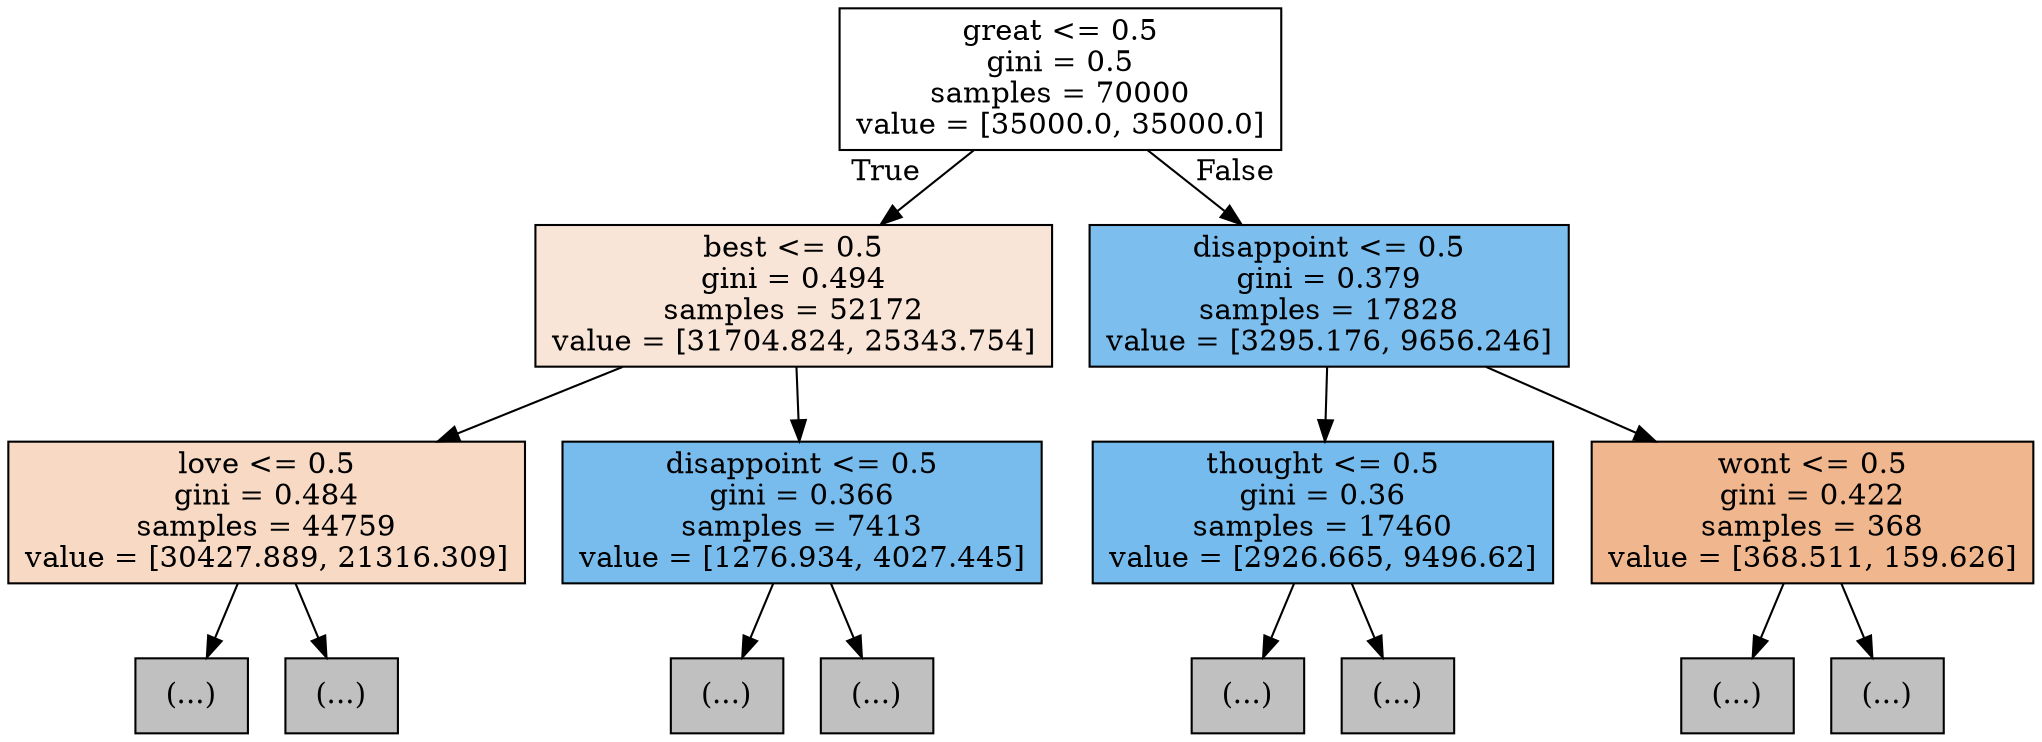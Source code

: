 digraph Tree {
node [shape=box, style="filled", color="black"] ;
0 [label="great <= 0.5\ngini = 0.5\nsamples = 70000\nvalue = [35000.0, 35000.0]", fillcolor="#399de500"] ;
1 [label="best <= 0.5\ngini = 0.494\nsamples = 52172\nvalue = [31704.824, 25343.754]", fillcolor="#e5813933"] ;
0 -> 1 [labeldistance=2.5, labelangle=45, headlabel="True"] ;
2 [label="love <= 0.5\ngini = 0.484\nsamples = 44759\nvalue = [30427.889, 21316.309]", fillcolor="#e581394c"] ;
1 -> 2 ;
3 [label="(...)", fillcolor="#C0C0C0"] ;
2 -> 3 ;
180 [label="(...)", fillcolor="#C0C0C0"] ;
2 -> 180 ;
321 [label="disappoint <= 0.5\ngini = 0.366\nsamples = 7413\nvalue = [1276.934, 4027.445]", fillcolor="#399de5ae"] ;
1 -> 321 ;
322 [label="(...)", fillcolor="#C0C0C0"] ;
321 -> 322 ;
435 [label="(...)", fillcolor="#C0C0C0"] ;
321 -> 435 ;
452 [label="disappoint <= 0.5\ngini = 0.379\nsamples = 17828\nvalue = [3295.176, 9656.246]", fillcolor="#399de5a8"] ;
0 -> 452 [labeldistance=2.5, labelangle=-45, headlabel="False"] ;
453 [label="thought <= 0.5\ngini = 0.36\nsamples = 17460\nvalue = [2926.665, 9496.62]", fillcolor="#399de5b0"] ;
452 -> 453 ;
454 [label="(...)", fillcolor="#C0C0C0"] ;
453 -> 454 ;
563 [label="(...)", fillcolor="#C0C0C0"] ;
453 -> 563 ;
590 [label="wont <= 0.5\ngini = 0.422\nsamples = 368\nvalue = [368.511, 159.626]", fillcolor="#e5813991"] ;
452 -> 590 ;
591 [label="(...)", fillcolor="#C0C0C0"] ;
590 -> 591 ;
610 [label="(...)", fillcolor="#C0C0C0"] ;
590 -> 610 ;
}